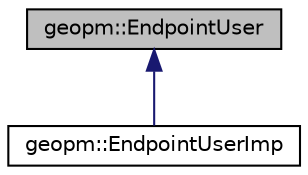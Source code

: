 digraph "geopm::EndpointUser"
{
 // LATEX_PDF_SIZE
  edge [fontname="Helvetica",fontsize="10",labelfontname="Helvetica",labelfontsize="10"];
  node [fontname="Helvetica",fontsize="10",shape=record];
  Node1 [label="geopm::EndpointUser",height=0.2,width=0.4,color="black", fillcolor="grey75", style="filled", fontcolor="black",tooltip=" "];
  Node1 -> Node2 [dir="back",color="midnightblue",fontsize="10",style="solid",fontname="Helvetica"];
  Node2 [label="geopm::EndpointUserImp",height=0.2,width=0.4,color="black", fillcolor="white", style="filled",URL="$classgeopm_1_1_endpoint_user_imp.html",tooltip=" "];
}
